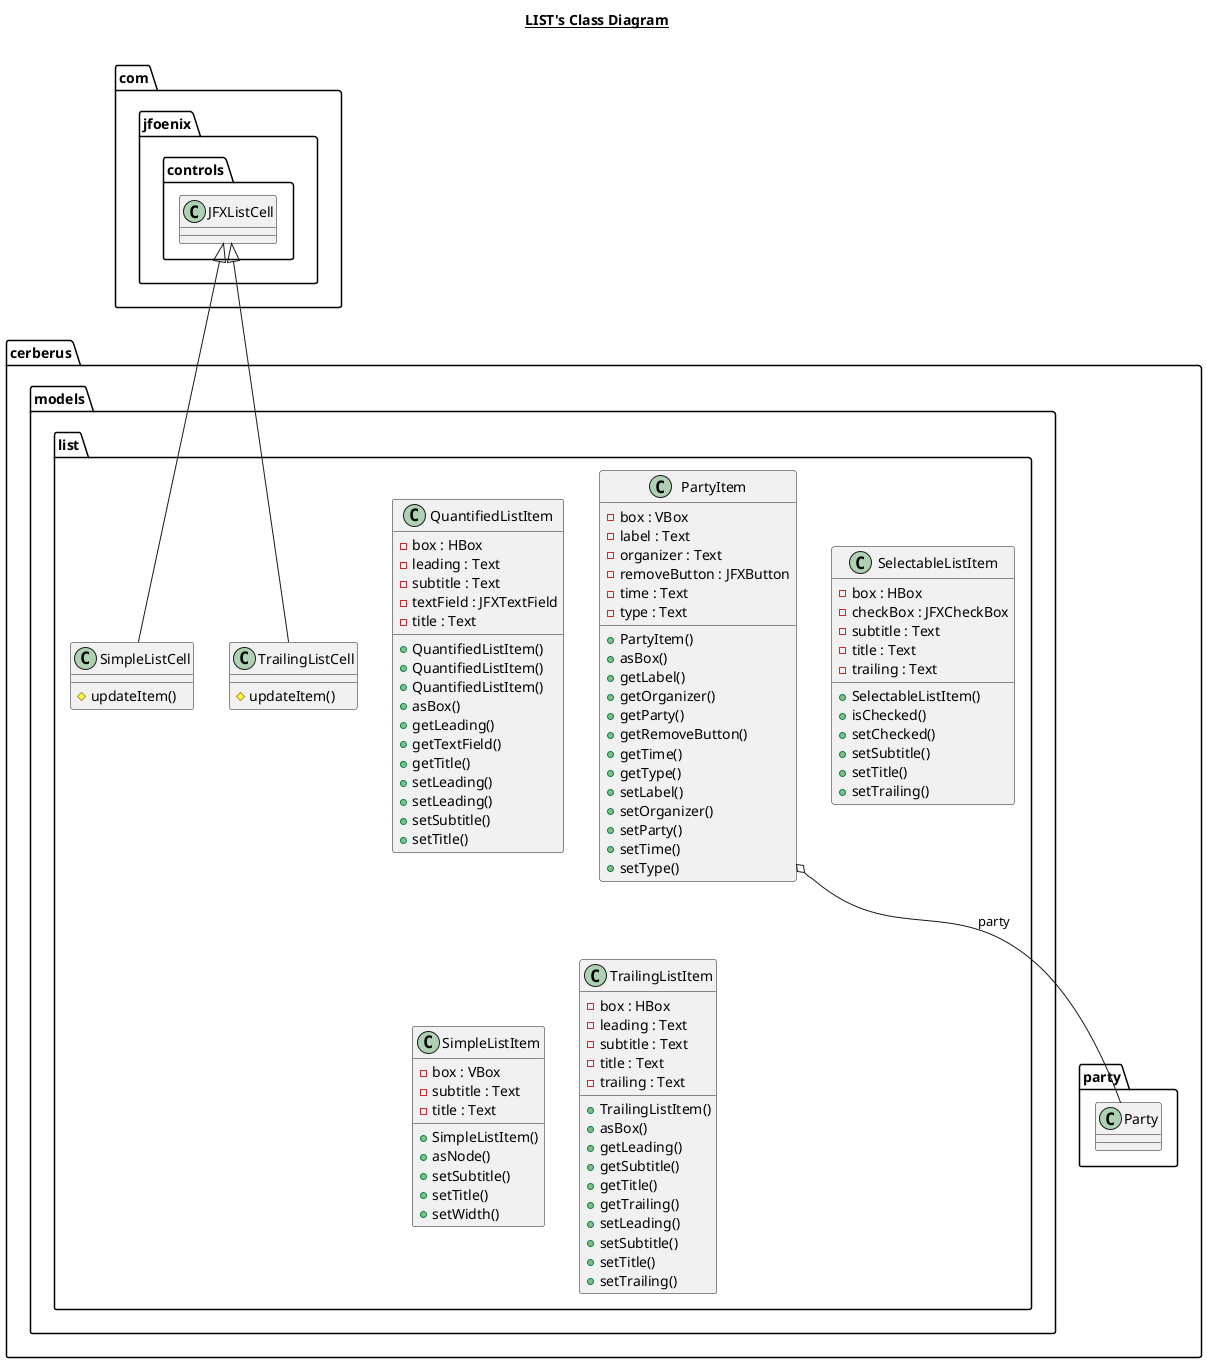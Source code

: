 @startuml

title __LIST's Class Diagram__\n

  namespace cerberus {
    namespace models.list {
      class cerberus.models.list.PartyItem {
          - box : VBox
          - label : Text
          - organizer : Text
          - removeButton : JFXButton
          - time : Text
          - type : Text
          + PartyItem()
          + asBox()
          + getLabel()
          + getOrganizer()
          + getParty()
          + getRemoveButton()
          + getTime()
          + getType()
          + setLabel()
          + setOrganizer()
          + setParty()
          + setTime()
          + setType()
      }
    }
  }
  

  namespace cerberus {
    namespace models.list {
      class cerberus.models.list.QuantifiedListItem {
          - box : HBox
          - leading : Text
          - subtitle : Text
          - textField : JFXTextField
          - title : Text
          + QuantifiedListItem()
          + QuantifiedListItem()
          + QuantifiedListItem()
          + asBox()
          + getLeading()
          + getTextField()
          + getTitle()
          + setLeading()
          + setLeading()
          + setSubtitle()
          + setTitle()
      }
    }
  }
  

  namespace cerberus {
    namespace models.list {
      class cerberus.models.list.SelectableListItem {
          - box : HBox
          - checkBox : JFXCheckBox
          - subtitle : Text
          - title : Text
          - trailing : Text
          + SelectableListItem()
          + isChecked()
          + setChecked()
          + setSubtitle()
          + setTitle()
          + setTrailing()
      }
    }
  }
  

  namespace cerberus {
    namespace models.list {
      class cerberus.models.list.SimpleListCell {
          # updateItem()
      }
    }
  }
  

  namespace cerberus {
    namespace models.list {
      class cerberus.models.list.SimpleListItem {
          - box : VBox
          - subtitle : Text
          - title : Text
          + SimpleListItem()
          + asNode()
          + setSubtitle()
          + setTitle()
          + setWidth()
      }
    }
  }
  

  namespace cerberus {
    namespace models.list {
      class cerberus.models.list.TrailingListCell {
          # updateItem()
      }
    }
  }
  

  namespace cerberus {
    namespace models.list {
      class cerberus.models.list.TrailingListItem {
          - box : HBox
          - leading : Text
          - subtitle : Text
          - title : Text
          - trailing : Text
          + TrailingListItem()
          + asBox()
          + getLeading()
          + getSubtitle()
          + getTitle()
          + getTrailing()
          + setLeading()
          + setSubtitle()
          + setTitle()
          + setTrailing()
      }
    }
  }
  

  cerberus.models.list.PartyItem o-- cerberus.party.Party : party
  cerberus.models.list.SimpleListCell -up-|> com.jfoenix.controls.JFXListCell
  cerberus.models.list.TrailingListCell -up-|> com.jfoenix.controls.JFXListCell




@enduml

